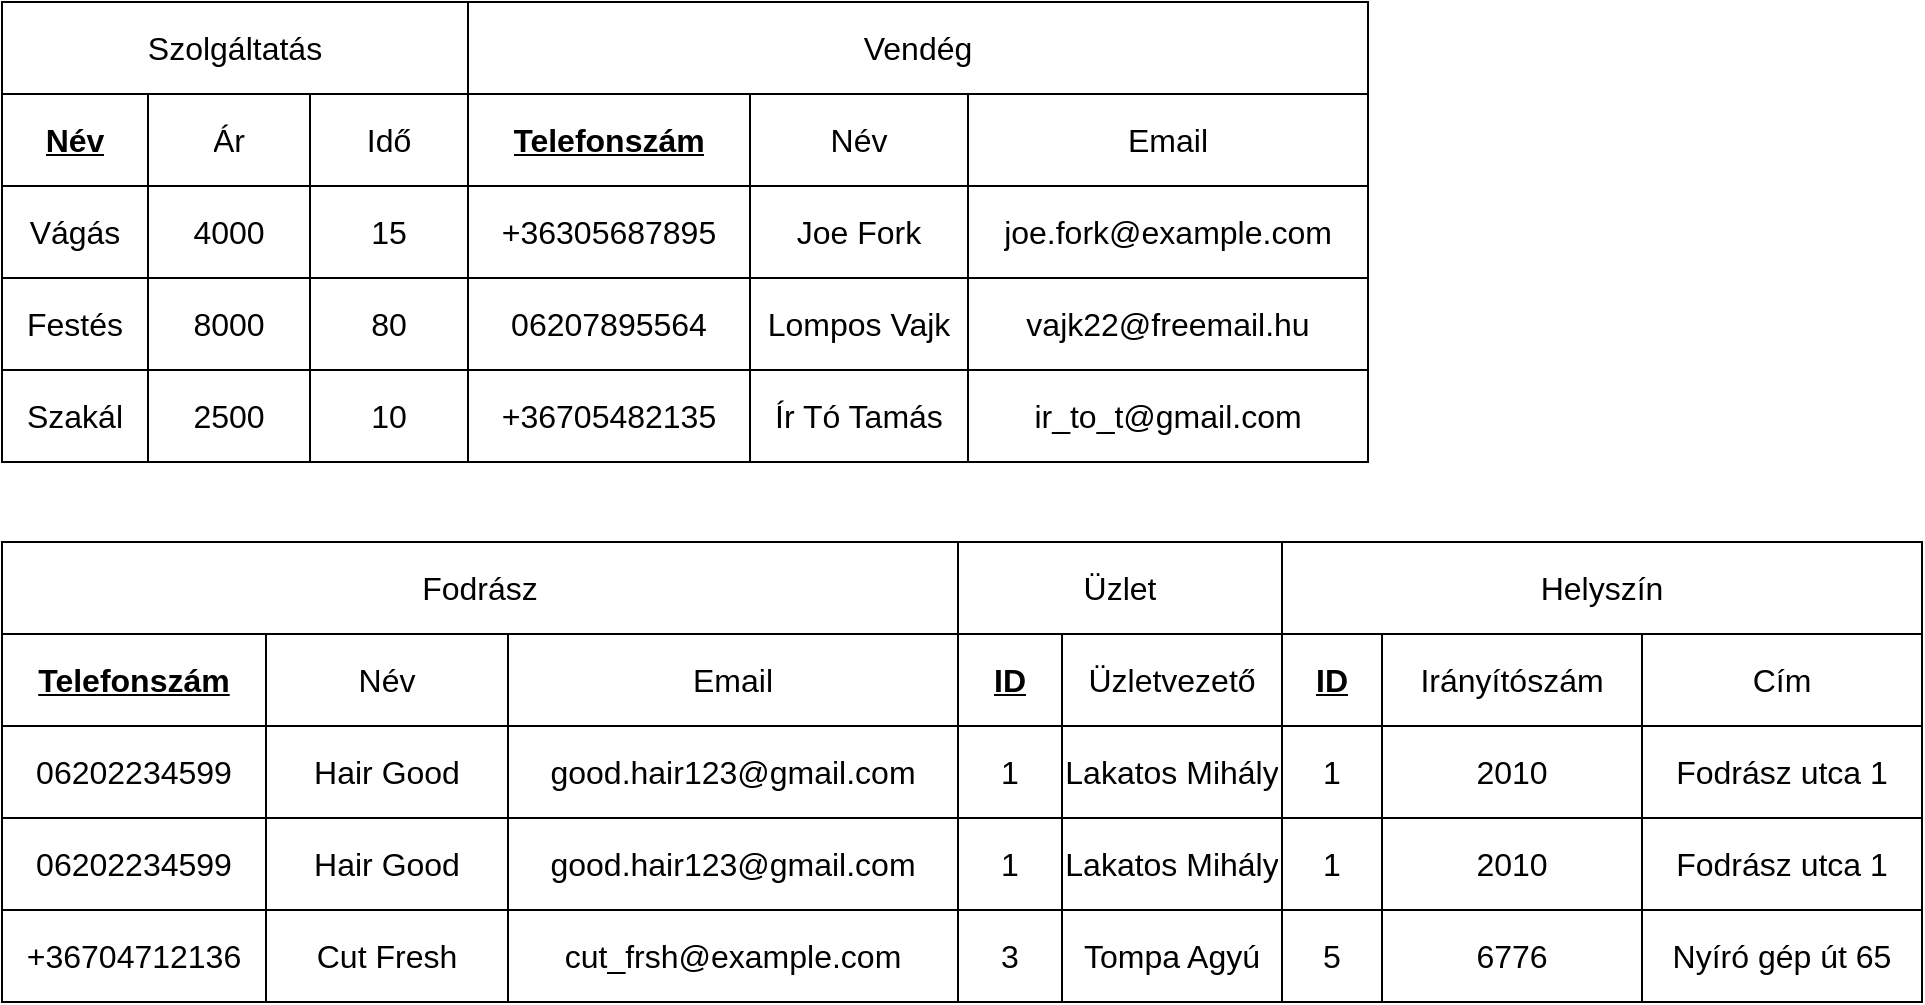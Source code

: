 <mxfile version="24.0.1" type="device">
  <diagram name="1 oldal" id="C5mM9t9S9vKZNekjGaQv">
    <mxGraphModel dx="1434" dy="780" grid="1" gridSize="10" guides="1" tooltips="1" connect="1" arrows="1" fold="1" page="1" pageScale="1" pageWidth="827" pageHeight="1169" math="0" shadow="0">
      <root>
        <mxCell id="0" />
        <mxCell id="1" parent="0" />
        <mxCell id="W2F9Ag2gKUDfvIickAQq-2" value="" style="shape=table;startSize=0;container=1;collapsible=0;childLayout=tableLayout;fontSize=16;" parent="1" vertex="1">
          <mxGeometry x="37" y="50" width="683" height="230" as="geometry" />
        </mxCell>
        <mxCell id="W2F9Ag2gKUDfvIickAQq-3" value="" style="shape=tableRow;horizontal=0;startSize=0;swimlaneHead=0;swimlaneBody=0;strokeColor=inherit;top=0;left=0;bottom=0;right=0;collapsible=0;dropTarget=0;fillColor=none;points=[[0,0.5],[1,0.5]];portConstraint=eastwest;fontSize=16;" parent="W2F9Ag2gKUDfvIickAQq-2" vertex="1">
          <mxGeometry width="683" height="46" as="geometry" />
        </mxCell>
        <mxCell id="W2F9Ag2gKUDfvIickAQq-4" value="Szolgáltatás" style="shape=partialRectangle;html=1;whiteSpace=wrap;connectable=0;strokeColor=inherit;overflow=hidden;fillColor=none;top=0;left=0;bottom=0;right=0;pointerEvents=1;fontSize=16;rowspan=1;colspan=3;" parent="W2F9Ag2gKUDfvIickAQq-3" vertex="1">
          <mxGeometry width="233" height="46" as="geometry">
            <mxRectangle width="73" height="46" as="alternateBounds" />
          </mxGeometry>
        </mxCell>
        <mxCell id="W2F9Ag2gKUDfvIickAQq-5" value="" style="shape=partialRectangle;html=1;whiteSpace=wrap;connectable=0;strokeColor=inherit;overflow=hidden;fillColor=none;top=0;left=0;bottom=0;right=0;pointerEvents=1;fontSize=16;" parent="W2F9Ag2gKUDfvIickAQq-3" vertex="1" visible="0">
          <mxGeometry x="73" width="81" height="46" as="geometry">
            <mxRectangle width="81" height="46" as="alternateBounds" />
          </mxGeometry>
        </mxCell>
        <mxCell id="W2F9Ag2gKUDfvIickAQq-6" value="" style="shape=partialRectangle;html=1;whiteSpace=wrap;connectable=0;strokeColor=inherit;overflow=hidden;fillColor=none;top=0;left=0;bottom=0;right=0;pointerEvents=1;fontSize=16;" parent="W2F9Ag2gKUDfvIickAQq-3" vertex="1" visible="0">
          <mxGeometry x="154" width="79" height="46" as="geometry">
            <mxRectangle width="79" height="46" as="alternateBounds" />
          </mxGeometry>
        </mxCell>
        <mxCell id="W2F9Ag2gKUDfvIickAQq-7" value="Vendég" style="shape=partialRectangle;html=1;whiteSpace=wrap;connectable=0;strokeColor=inherit;overflow=hidden;fillColor=none;top=0;left=0;bottom=0;right=0;pointerEvents=1;fontSize=16;rowspan=1;colspan=3;" parent="W2F9Ag2gKUDfvIickAQq-3" vertex="1">
          <mxGeometry x="233" width="450" height="46" as="geometry">
            <mxRectangle width="141" height="46" as="alternateBounds" />
          </mxGeometry>
        </mxCell>
        <mxCell id="W2F9Ag2gKUDfvIickAQq-8" style="shape=partialRectangle;html=1;whiteSpace=wrap;connectable=0;strokeColor=inherit;overflow=hidden;fillColor=none;top=0;left=0;bottom=0;right=0;pointerEvents=1;fontSize=16;" parent="W2F9Ag2gKUDfvIickAQq-3" vertex="1" visible="0">
          <mxGeometry x="374" width="109" height="46" as="geometry">
            <mxRectangle width="109" height="46" as="alternateBounds" />
          </mxGeometry>
        </mxCell>
        <mxCell id="W2F9Ag2gKUDfvIickAQq-9" style="shape=partialRectangle;html=1;whiteSpace=wrap;connectable=0;strokeColor=inherit;overflow=hidden;fillColor=none;top=0;left=0;bottom=0;right=0;pointerEvents=1;fontSize=16;" parent="W2F9Ag2gKUDfvIickAQq-3" vertex="1" visible="0">
          <mxGeometry x="483" width="200" height="46" as="geometry">
            <mxRectangle width="200" height="46" as="alternateBounds" />
          </mxGeometry>
        </mxCell>
        <mxCell id="W2F9Ag2gKUDfvIickAQq-10" value="" style="shape=tableRow;horizontal=0;startSize=0;swimlaneHead=0;swimlaneBody=0;strokeColor=inherit;top=0;left=0;bottom=0;right=0;collapsible=0;dropTarget=0;fillColor=none;points=[[0,0.5],[1,0.5]];portConstraint=eastwest;fontSize=16;" parent="W2F9Ag2gKUDfvIickAQq-2" vertex="1">
          <mxGeometry y="46" width="683" height="46" as="geometry" />
        </mxCell>
        <mxCell id="W2F9Ag2gKUDfvIickAQq-11" value="&lt;b&gt;&lt;u&gt;Név&lt;/u&gt;&lt;/b&gt;" style="shape=partialRectangle;html=1;whiteSpace=wrap;connectable=0;strokeColor=inherit;overflow=hidden;fillColor=none;top=0;left=0;bottom=0;right=0;pointerEvents=1;fontSize=16;" parent="W2F9Ag2gKUDfvIickAQq-10" vertex="1">
          <mxGeometry width="73" height="46" as="geometry">
            <mxRectangle width="73" height="46" as="alternateBounds" />
          </mxGeometry>
        </mxCell>
        <mxCell id="W2F9Ag2gKUDfvIickAQq-12" value="Ár" style="shape=partialRectangle;html=1;whiteSpace=wrap;connectable=0;strokeColor=inherit;overflow=hidden;fillColor=none;top=0;left=0;bottom=0;right=0;pointerEvents=1;fontSize=16;" parent="W2F9Ag2gKUDfvIickAQq-10" vertex="1">
          <mxGeometry x="73" width="81" height="46" as="geometry">
            <mxRectangle width="81" height="46" as="alternateBounds" />
          </mxGeometry>
        </mxCell>
        <mxCell id="W2F9Ag2gKUDfvIickAQq-13" value="Idő" style="shape=partialRectangle;html=1;whiteSpace=wrap;connectable=0;strokeColor=inherit;overflow=hidden;fillColor=none;top=0;left=0;bottom=0;right=0;pointerEvents=1;fontSize=16;" parent="W2F9Ag2gKUDfvIickAQq-10" vertex="1">
          <mxGeometry x="154" width="79" height="46" as="geometry">
            <mxRectangle width="79" height="46" as="alternateBounds" />
          </mxGeometry>
        </mxCell>
        <mxCell id="W2F9Ag2gKUDfvIickAQq-14" value="&lt;b&gt;&lt;u&gt;Telefonszám&lt;/u&gt;&lt;/b&gt;" style="shape=partialRectangle;html=1;whiteSpace=wrap;connectable=0;strokeColor=inherit;overflow=hidden;fillColor=none;top=0;left=0;bottom=0;right=0;pointerEvents=1;fontSize=16;" parent="W2F9Ag2gKUDfvIickAQq-10" vertex="1">
          <mxGeometry x="233" width="141" height="46" as="geometry">
            <mxRectangle width="141" height="46" as="alternateBounds" />
          </mxGeometry>
        </mxCell>
        <mxCell id="W2F9Ag2gKUDfvIickAQq-15" value="Név" style="shape=partialRectangle;html=1;whiteSpace=wrap;connectable=0;strokeColor=inherit;overflow=hidden;fillColor=none;top=0;left=0;bottom=0;right=0;pointerEvents=1;fontSize=16;" parent="W2F9Ag2gKUDfvIickAQq-10" vertex="1">
          <mxGeometry x="374" width="109" height="46" as="geometry">
            <mxRectangle width="109" height="46" as="alternateBounds" />
          </mxGeometry>
        </mxCell>
        <mxCell id="W2F9Ag2gKUDfvIickAQq-16" value="Email" style="shape=partialRectangle;html=1;whiteSpace=wrap;connectable=0;strokeColor=inherit;overflow=hidden;fillColor=none;top=0;left=0;bottom=0;right=0;pointerEvents=1;fontSize=16;" parent="W2F9Ag2gKUDfvIickAQq-10" vertex="1">
          <mxGeometry x="483" width="200" height="46" as="geometry">
            <mxRectangle width="200" height="46" as="alternateBounds" />
          </mxGeometry>
        </mxCell>
        <mxCell id="W2F9Ag2gKUDfvIickAQq-17" value="" style="shape=tableRow;horizontal=0;startSize=0;swimlaneHead=0;swimlaneBody=0;strokeColor=inherit;top=0;left=0;bottom=0;right=0;collapsible=0;dropTarget=0;fillColor=none;points=[[0,0.5],[1,0.5]];portConstraint=eastwest;fontSize=16;" parent="W2F9Ag2gKUDfvIickAQq-2" vertex="1">
          <mxGeometry y="92" width="683" height="46" as="geometry" />
        </mxCell>
        <mxCell id="W2F9Ag2gKUDfvIickAQq-18" value="Vágás" style="shape=partialRectangle;html=1;whiteSpace=wrap;connectable=0;strokeColor=inherit;overflow=hidden;fillColor=none;top=0;left=0;bottom=0;right=0;pointerEvents=1;fontSize=16;" parent="W2F9Ag2gKUDfvIickAQq-17" vertex="1">
          <mxGeometry width="73" height="46" as="geometry">
            <mxRectangle width="73" height="46" as="alternateBounds" />
          </mxGeometry>
        </mxCell>
        <mxCell id="W2F9Ag2gKUDfvIickAQq-19" value="4000" style="shape=partialRectangle;html=1;whiteSpace=wrap;connectable=0;strokeColor=inherit;overflow=hidden;fillColor=none;top=0;left=0;bottom=0;right=0;pointerEvents=1;fontSize=16;" parent="W2F9Ag2gKUDfvIickAQq-17" vertex="1">
          <mxGeometry x="73" width="81" height="46" as="geometry">
            <mxRectangle width="81" height="46" as="alternateBounds" />
          </mxGeometry>
        </mxCell>
        <mxCell id="W2F9Ag2gKUDfvIickAQq-20" value="15" style="shape=partialRectangle;html=1;whiteSpace=wrap;connectable=0;strokeColor=inherit;overflow=hidden;fillColor=none;top=0;left=0;bottom=0;right=0;pointerEvents=1;fontSize=16;" parent="W2F9Ag2gKUDfvIickAQq-17" vertex="1">
          <mxGeometry x="154" width="79" height="46" as="geometry">
            <mxRectangle width="79" height="46" as="alternateBounds" />
          </mxGeometry>
        </mxCell>
        <mxCell id="W2F9Ag2gKUDfvIickAQq-21" value="+36305687895" style="shape=partialRectangle;html=1;whiteSpace=wrap;connectable=0;strokeColor=inherit;overflow=hidden;fillColor=none;top=0;left=0;bottom=0;right=0;pointerEvents=1;fontSize=16;" parent="W2F9Ag2gKUDfvIickAQq-17" vertex="1">
          <mxGeometry x="233" width="141" height="46" as="geometry">
            <mxRectangle width="141" height="46" as="alternateBounds" />
          </mxGeometry>
        </mxCell>
        <mxCell id="W2F9Ag2gKUDfvIickAQq-22" value="Joe Fork" style="shape=partialRectangle;html=1;whiteSpace=wrap;connectable=0;strokeColor=inherit;overflow=hidden;fillColor=none;top=0;left=0;bottom=0;right=0;pointerEvents=1;fontSize=16;" parent="W2F9Ag2gKUDfvIickAQq-17" vertex="1">
          <mxGeometry x="374" width="109" height="46" as="geometry">
            <mxRectangle width="109" height="46" as="alternateBounds" />
          </mxGeometry>
        </mxCell>
        <mxCell id="W2F9Ag2gKUDfvIickAQq-23" value="joe.fork@example.com" style="shape=partialRectangle;html=1;whiteSpace=wrap;connectable=0;strokeColor=inherit;overflow=hidden;fillColor=none;top=0;left=0;bottom=0;right=0;pointerEvents=1;fontSize=16;" parent="W2F9Ag2gKUDfvIickAQq-17" vertex="1">
          <mxGeometry x="483" width="200" height="46" as="geometry">
            <mxRectangle width="200" height="46" as="alternateBounds" />
          </mxGeometry>
        </mxCell>
        <mxCell id="W2F9Ag2gKUDfvIickAQq-24" style="shape=tableRow;horizontal=0;startSize=0;swimlaneHead=0;swimlaneBody=0;strokeColor=inherit;top=0;left=0;bottom=0;right=0;collapsible=0;dropTarget=0;fillColor=none;points=[[0,0.5],[1,0.5]];portConstraint=eastwest;fontSize=16;" parent="W2F9Ag2gKUDfvIickAQq-2" vertex="1">
          <mxGeometry y="138" width="683" height="46" as="geometry" />
        </mxCell>
        <mxCell id="W2F9Ag2gKUDfvIickAQq-25" value="Festés" style="shape=partialRectangle;html=1;whiteSpace=wrap;connectable=0;strokeColor=inherit;overflow=hidden;fillColor=none;top=0;left=0;bottom=0;right=0;pointerEvents=1;fontSize=16;" parent="W2F9Ag2gKUDfvIickAQq-24" vertex="1">
          <mxGeometry width="73" height="46" as="geometry">
            <mxRectangle width="73" height="46" as="alternateBounds" />
          </mxGeometry>
        </mxCell>
        <mxCell id="W2F9Ag2gKUDfvIickAQq-26" value="8000" style="shape=partialRectangle;html=1;whiteSpace=wrap;connectable=0;strokeColor=inherit;overflow=hidden;fillColor=none;top=0;left=0;bottom=0;right=0;pointerEvents=1;fontSize=16;" parent="W2F9Ag2gKUDfvIickAQq-24" vertex="1">
          <mxGeometry x="73" width="81" height="46" as="geometry">
            <mxRectangle width="81" height="46" as="alternateBounds" />
          </mxGeometry>
        </mxCell>
        <mxCell id="W2F9Ag2gKUDfvIickAQq-27" value="80" style="shape=partialRectangle;html=1;whiteSpace=wrap;connectable=0;strokeColor=inherit;overflow=hidden;fillColor=none;top=0;left=0;bottom=0;right=0;pointerEvents=1;fontSize=16;" parent="W2F9Ag2gKUDfvIickAQq-24" vertex="1">
          <mxGeometry x="154" width="79" height="46" as="geometry">
            <mxRectangle width="79" height="46" as="alternateBounds" />
          </mxGeometry>
        </mxCell>
        <mxCell id="W2F9Ag2gKUDfvIickAQq-28" value="06207895564" style="shape=partialRectangle;html=1;whiteSpace=wrap;connectable=0;strokeColor=inherit;overflow=hidden;fillColor=none;top=0;left=0;bottom=0;right=0;pointerEvents=1;fontSize=16;" parent="W2F9Ag2gKUDfvIickAQq-24" vertex="1">
          <mxGeometry x="233" width="141" height="46" as="geometry">
            <mxRectangle width="141" height="46" as="alternateBounds" />
          </mxGeometry>
        </mxCell>
        <mxCell id="W2F9Ag2gKUDfvIickAQq-29" value="Lompos Vajk" style="shape=partialRectangle;html=1;whiteSpace=wrap;connectable=0;strokeColor=inherit;overflow=hidden;fillColor=none;top=0;left=0;bottom=0;right=0;pointerEvents=1;fontSize=16;" parent="W2F9Ag2gKUDfvIickAQq-24" vertex="1">
          <mxGeometry x="374" width="109" height="46" as="geometry">
            <mxRectangle width="109" height="46" as="alternateBounds" />
          </mxGeometry>
        </mxCell>
        <mxCell id="W2F9Ag2gKUDfvIickAQq-30" value="vajk22@freemail.hu" style="shape=partialRectangle;html=1;whiteSpace=wrap;connectable=0;strokeColor=inherit;overflow=hidden;fillColor=none;top=0;left=0;bottom=0;right=0;pointerEvents=1;fontSize=16;" parent="W2F9Ag2gKUDfvIickAQq-24" vertex="1">
          <mxGeometry x="483" width="200" height="46" as="geometry">
            <mxRectangle width="200" height="46" as="alternateBounds" />
          </mxGeometry>
        </mxCell>
        <mxCell id="W2F9Ag2gKUDfvIickAQq-31" style="shape=tableRow;horizontal=0;startSize=0;swimlaneHead=0;swimlaneBody=0;strokeColor=inherit;top=0;left=0;bottom=0;right=0;collapsible=0;dropTarget=0;fillColor=none;points=[[0,0.5],[1,0.5]];portConstraint=eastwest;fontSize=16;" parent="W2F9Ag2gKUDfvIickAQq-2" vertex="1">
          <mxGeometry y="184" width="683" height="46" as="geometry" />
        </mxCell>
        <mxCell id="W2F9Ag2gKUDfvIickAQq-32" value="Szakál" style="shape=partialRectangle;html=1;whiteSpace=wrap;connectable=0;strokeColor=inherit;overflow=hidden;fillColor=none;top=0;left=0;bottom=0;right=0;pointerEvents=1;fontSize=16;" parent="W2F9Ag2gKUDfvIickAQq-31" vertex="1">
          <mxGeometry width="73" height="46" as="geometry">
            <mxRectangle width="73" height="46" as="alternateBounds" />
          </mxGeometry>
        </mxCell>
        <mxCell id="W2F9Ag2gKUDfvIickAQq-33" value="2500" style="shape=partialRectangle;html=1;whiteSpace=wrap;connectable=0;strokeColor=inherit;overflow=hidden;fillColor=none;top=0;left=0;bottom=0;right=0;pointerEvents=1;fontSize=16;" parent="W2F9Ag2gKUDfvIickAQq-31" vertex="1">
          <mxGeometry x="73" width="81" height="46" as="geometry">
            <mxRectangle width="81" height="46" as="alternateBounds" />
          </mxGeometry>
        </mxCell>
        <mxCell id="W2F9Ag2gKUDfvIickAQq-34" value="10" style="shape=partialRectangle;html=1;whiteSpace=wrap;connectable=0;strokeColor=inherit;overflow=hidden;fillColor=none;top=0;left=0;bottom=0;right=0;pointerEvents=1;fontSize=16;" parent="W2F9Ag2gKUDfvIickAQq-31" vertex="1">
          <mxGeometry x="154" width="79" height="46" as="geometry">
            <mxRectangle width="79" height="46" as="alternateBounds" />
          </mxGeometry>
        </mxCell>
        <mxCell id="W2F9Ag2gKUDfvIickAQq-35" value="+36705482135" style="shape=partialRectangle;html=1;whiteSpace=wrap;connectable=0;strokeColor=inherit;overflow=hidden;fillColor=none;top=0;left=0;bottom=0;right=0;pointerEvents=1;fontSize=16;" parent="W2F9Ag2gKUDfvIickAQq-31" vertex="1">
          <mxGeometry x="233" width="141" height="46" as="geometry">
            <mxRectangle width="141" height="46" as="alternateBounds" />
          </mxGeometry>
        </mxCell>
        <mxCell id="W2F9Ag2gKUDfvIickAQq-36" value="Ír Tó Tamás" style="shape=partialRectangle;html=1;whiteSpace=wrap;connectable=0;strokeColor=inherit;overflow=hidden;fillColor=none;top=0;left=0;bottom=0;right=0;pointerEvents=1;fontSize=16;" parent="W2F9Ag2gKUDfvIickAQq-31" vertex="1">
          <mxGeometry x="374" width="109" height="46" as="geometry">
            <mxRectangle width="109" height="46" as="alternateBounds" />
          </mxGeometry>
        </mxCell>
        <mxCell id="W2F9Ag2gKUDfvIickAQq-37" value="ir_to_t@gmail.com" style="shape=partialRectangle;html=1;whiteSpace=wrap;connectable=0;strokeColor=inherit;overflow=hidden;fillColor=none;top=0;left=0;bottom=0;right=0;pointerEvents=1;fontSize=16;" parent="W2F9Ag2gKUDfvIickAQq-31" vertex="1">
          <mxGeometry x="483" width="200" height="46" as="geometry">
            <mxRectangle width="200" height="46" as="alternateBounds" />
          </mxGeometry>
        </mxCell>
        <mxCell id="W2F9Ag2gKUDfvIickAQq-38" value="" style="shape=table;startSize=0;container=1;collapsible=0;childLayout=tableLayout;fontSize=16;" parent="1" vertex="1">
          <mxGeometry x="37" y="320" width="960" height="230" as="geometry" />
        </mxCell>
        <mxCell id="W2F9Ag2gKUDfvIickAQq-39" value="" style="shape=tableRow;horizontal=0;startSize=0;swimlaneHead=0;swimlaneBody=0;strokeColor=inherit;top=0;left=0;bottom=0;right=0;collapsible=0;dropTarget=0;fillColor=none;points=[[0,0.5],[1,0.5]];portConstraint=eastwest;fontSize=16;" parent="W2F9Ag2gKUDfvIickAQq-38" vertex="1">
          <mxGeometry width="960" height="46" as="geometry" />
        </mxCell>
        <mxCell id="W2F9Ag2gKUDfvIickAQq-40" value="Fodrász" style="shape=partialRectangle;html=1;whiteSpace=wrap;connectable=0;strokeColor=inherit;overflow=hidden;fillColor=none;top=0;left=0;bottom=0;right=0;pointerEvents=1;fontSize=16;rowspan=1;colspan=3;" parent="W2F9Ag2gKUDfvIickAQq-39" vertex="1">
          <mxGeometry width="478" height="46" as="geometry">
            <mxRectangle width="132" height="46" as="alternateBounds" />
          </mxGeometry>
        </mxCell>
        <mxCell id="W2F9Ag2gKUDfvIickAQq-41" value="" style="shape=partialRectangle;html=1;whiteSpace=wrap;connectable=0;strokeColor=inherit;overflow=hidden;fillColor=none;top=0;left=0;bottom=0;right=0;pointerEvents=1;fontSize=16;" parent="W2F9Ag2gKUDfvIickAQq-39" vertex="1" visible="0">
          <mxGeometry x="132" width="121" height="46" as="geometry">
            <mxRectangle width="121" height="46" as="alternateBounds" />
          </mxGeometry>
        </mxCell>
        <mxCell id="W2F9Ag2gKUDfvIickAQq-42" value="" style="shape=partialRectangle;html=1;whiteSpace=wrap;connectable=0;strokeColor=inherit;overflow=hidden;fillColor=none;top=0;left=0;bottom=0;right=0;pointerEvents=1;fontSize=16;" parent="W2F9Ag2gKUDfvIickAQq-39" vertex="1" visible="0">
          <mxGeometry x="253" width="225" height="46" as="geometry">
            <mxRectangle width="225" height="46" as="alternateBounds" />
          </mxGeometry>
        </mxCell>
        <mxCell id="W2F9Ag2gKUDfvIickAQq-43" value="Üzlet" style="shape=partialRectangle;html=1;whiteSpace=wrap;connectable=0;strokeColor=inherit;overflow=hidden;fillColor=none;top=0;left=0;bottom=0;right=0;pointerEvents=1;fontSize=16;rowspan=1;colspan=2;" parent="W2F9Ag2gKUDfvIickAQq-39" vertex="1">
          <mxGeometry x="478" width="162" height="46" as="geometry">
            <mxRectangle width="52" height="46" as="alternateBounds" />
          </mxGeometry>
        </mxCell>
        <mxCell id="W2F9Ag2gKUDfvIickAQq-44" style="shape=partialRectangle;html=1;whiteSpace=wrap;connectable=0;strokeColor=inherit;overflow=hidden;fillColor=none;top=0;left=0;bottom=0;right=0;pointerEvents=1;fontSize=16;" parent="W2F9Ag2gKUDfvIickAQq-39" vertex="1" visible="0">
          <mxGeometry x="530" width="110" height="46" as="geometry">
            <mxRectangle width="110" height="46" as="alternateBounds" />
          </mxGeometry>
        </mxCell>
        <mxCell id="W2F9Ag2gKUDfvIickAQq-45" value="Helyszín" style="shape=partialRectangle;html=1;whiteSpace=wrap;connectable=0;strokeColor=inherit;overflow=hidden;fillColor=none;top=0;left=0;bottom=0;right=0;pointerEvents=1;fontSize=16;rowspan=1;colspan=3;" parent="W2F9Ag2gKUDfvIickAQq-39" vertex="1">
          <mxGeometry x="640" width="320" height="46" as="geometry">
            <mxRectangle width="50" height="46" as="alternateBounds" />
          </mxGeometry>
        </mxCell>
        <mxCell id="W2F9Ag2gKUDfvIickAQq-46" style="shape=partialRectangle;html=1;whiteSpace=wrap;connectable=0;strokeColor=inherit;overflow=hidden;fillColor=none;top=0;left=0;bottom=0;right=0;pointerEvents=1;fontSize=16;" parent="W2F9Ag2gKUDfvIickAQq-39" vertex="1" visible="0">
          <mxGeometry x="690" width="130" height="46" as="geometry">
            <mxRectangle width="130" height="46" as="alternateBounds" />
          </mxGeometry>
        </mxCell>
        <mxCell id="W2F9Ag2gKUDfvIickAQq-47" style="shape=partialRectangle;html=1;whiteSpace=wrap;connectable=0;strokeColor=inherit;overflow=hidden;fillColor=none;top=0;left=0;bottom=0;right=0;pointerEvents=1;fontSize=16;" parent="W2F9Ag2gKUDfvIickAQq-39" vertex="1" visible="0">
          <mxGeometry x="820" width="140" height="46" as="geometry">
            <mxRectangle width="140" height="46" as="alternateBounds" />
          </mxGeometry>
        </mxCell>
        <mxCell id="W2F9Ag2gKUDfvIickAQq-48" value="" style="shape=tableRow;horizontal=0;startSize=0;swimlaneHead=0;swimlaneBody=0;strokeColor=inherit;top=0;left=0;bottom=0;right=0;collapsible=0;dropTarget=0;fillColor=none;points=[[0,0.5],[1,0.5]];portConstraint=eastwest;fontSize=16;" parent="W2F9Ag2gKUDfvIickAQq-38" vertex="1">
          <mxGeometry y="46" width="960" height="46" as="geometry" />
        </mxCell>
        <mxCell id="W2F9Ag2gKUDfvIickAQq-49" value="&lt;b&gt;&lt;u&gt;Telefonszám&lt;/u&gt;&lt;/b&gt;" style="shape=partialRectangle;html=1;whiteSpace=wrap;connectable=0;strokeColor=inherit;overflow=hidden;fillColor=none;top=0;left=0;bottom=0;right=0;pointerEvents=1;fontSize=16;" parent="W2F9Ag2gKUDfvIickAQq-48" vertex="1">
          <mxGeometry width="132" height="46" as="geometry">
            <mxRectangle width="132" height="46" as="alternateBounds" />
          </mxGeometry>
        </mxCell>
        <mxCell id="W2F9Ag2gKUDfvIickAQq-50" value="Név" style="shape=partialRectangle;html=1;whiteSpace=wrap;connectable=0;strokeColor=inherit;overflow=hidden;fillColor=none;top=0;left=0;bottom=0;right=0;pointerEvents=1;fontSize=16;" parent="W2F9Ag2gKUDfvIickAQq-48" vertex="1">
          <mxGeometry x="132" width="121" height="46" as="geometry">
            <mxRectangle width="121" height="46" as="alternateBounds" />
          </mxGeometry>
        </mxCell>
        <mxCell id="W2F9Ag2gKUDfvIickAQq-51" value="Email" style="shape=partialRectangle;html=1;whiteSpace=wrap;connectable=0;strokeColor=inherit;overflow=hidden;fillColor=none;top=0;left=0;bottom=0;right=0;pointerEvents=1;fontSize=16;" parent="W2F9Ag2gKUDfvIickAQq-48" vertex="1">
          <mxGeometry x="253" width="225" height="46" as="geometry">
            <mxRectangle width="225" height="46" as="alternateBounds" />
          </mxGeometry>
        </mxCell>
        <mxCell id="W2F9Ag2gKUDfvIickAQq-52" value="&lt;b&gt;&lt;u&gt;ID&lt;/u&gt;&lt;/b&gt;" style="shape=partialRectangle;html=1;whiteSpace=wrap;connectable=0;strokeColor=inherit;overflow=hidden;fillColor=none;top=0;left=0;bottom=0;right=0;pointerEvents=1;fontSize=16;" parent="W2F9Ag2gKUDfvIickAQq-48" vertex="1">
          <mxGeometry x="478" width="52" height="46" as="geometry">
            <mxRectangle width="52" height="46" as="alternateBounds" />
          </mxGeometry>
        </mxCell>
        <mxCell id="W2F9Ag2gKUDfvIickAQq-53" value="Üzletvezető" style="shape=partialRectangle;html=1;whiteSpace=wrap;connectable=0;strokeColor=inherit;overflow=hidden;fillColor=none;top=0;left=0;bottom=0;right=0;pointerEvents=1;fontSize=16;" parent="W2F9Ag2gKUDfvIickAQq-48" vertex="1">
          <mxGeometry x="530" width="110" height="46" as="geometry">
            <mxRectangle width="110" height="46" as="alternateBounds" />
          </mxGeometry>
        </mxCell>
        <mxCell id="W2F9Ag2gKUDfvIickAQq-54" value="&lt;b&gt;&lt;u&gt;ID&lt;/u&gt;&lt;/b&gt;" style="shape=partialRectangle;html=1;whiteSpace=wrap;connectable=0;strokeColor=inherit;overflow=hidden;fillColor=none;top=0;left=0;bottom=0;right=0;pointerEvents=1;fontSize=16;" parent="W2F9Ag2gKUDfvIickAQq-48" vertex="1">
          <mxGeometry x="640" width="50" height="46" as="geometry">
            <mxRectangle width="50" height="46" as="alternateBounds" />
          </mxGeometry>
        </mxCell>
        <mxCell id="W2F9Ag2gKUDfvIickAQq-55" value="Irányítószám" style="shape=partialRectangle;html=1;whiteSpace=wrap;connectable=0;strokeColor=inherit;overflow=hidden;fillColor=none;top=0;left=0;bottom=0;right=0;pointerEvents=1;fontSize=16;" parent="W2F9Ag2gKUDfvIickAQq-48" vertex="1">
          <mxGeometry x="690" width="130" height="46" as="geometry">
            <mxRectangle width="130" height="46" as="alternateBounds" />
          </mxGeometry>
        </mxCell>
        <mxCell id="W2F9Ag2gKUDfvIickAQq-56" value="Cím" style="shape=partialRectangle;html=1;whiteSpace=wrap;connectable=0;strokeColor=inherit;overflow=hidden;fillColor=none;top=0;left=0;bottom=0;right=0;pointerEvents=1;fontSize=16;" parent="W2F9Ag2gKUDfvIickAQq-48" vertex="1">
          <mxGeometry x="820" width="140" height="46" as="geometry">
            <mxRectangle width="140" height="46" as="alternateBounds" />
          </mxGeometry>
        </mxCell>
        <mxCell id="W2F9Ag2gKUDfvIickAQq-57" value="" style="shape=tableRow;horizontal=0;startSize=0;swimlaneHead=0;swimlaneBody=0;strokeColor=inherit;top=0;left=0;bottom=0;right=0;collapsible=0;dropTarget=0;fillColor=none;points=[[0,0.5],[1,0.5]];portConstraint=eastwest;fontSize=16;" parent="W2F9Ag2gKUDfvIickAQq-38" vertex="1">
          <mxGeometry y="92" width="960" height="46" as="geometry" />
        </mxCell>
        <mxCell id="W2F9Ag2gKUDfvIickAQq-58" value="06202234599" style="shape=partialRectangle;html=1;whiteSpace=wrap;connectable=0;strokeColor=inherit;overflow=hidden;fillColor=none;top=0;left=0;bottom=0;right=0;pointerEvents=1;fontSize=16;" parent="W2F9Ag2gKUDfvIickAQq-57" vertex="1">
          <mxGeometry width="132" height="46" as="geometry">
            <mxRectangle width="132" height="46" as="alternateBounds" />
          </mxGeometry>
        </mxCell>
        <mxCell id="W2F9Ag2gKUDfvIickAQq-59" value="Hair Good" style="shape=partialRectangle;html=1;whiteSpace=wrap;connectable=0;strokeColor=inherit;overflow=hidden;fillColor=none;top=0;left=0;bottom=0;right=0;pointerEvents=1;fontSize=16;" parent="W2F9Ag2gKUDfvIickAQq-57" vertex="1">
          <mxGeometry x="132" width="121" height="46" as="geometry">
            <mxRectangle width="121" height="46" as="alternateBounds" />
          </mxGeometry>
        </mxCell>
        <mxCell id="W2F9Ag2gKUDfvIickAQq-60" value="good.hair123@gmail.com" style="shape=partialRectangle;html=1;whiteSpace=wrap;connectable=0;strokeColor=inherit;overflow=hidden;fillColor=none;top=0;left=0;bottom=0;right=0;pointerEvents=1;fontSize=16;" parent="W2F9Ag2gKUDfvIickAQq-57" vertex="1">
          <mxGeometry x="253" width="225" height="46" as="geometry">
            <mxRectangle width="225" height="46" as="alternateBounds" />
          </mxGeometry>
        </mxCell>
        <mxCell id="W2F9Ag2gKUDfvIickAQq-61" value="1" style="shape=partialRectangle;html=1;whiteSpace=wrap;connectable=0;strokeColor=inherit;overflow=hidden;fillColor=none;top=0;left=0;bottom=0;right=0;pointerEvents=1;fontSize=16;" parent="W2F9Ag2gKUDfvIickAQq-57" vertex="1">
          <mxGeometry x="478" width="52" height="46" as="geometry">
            <mxRectangle width="52" height="46" as="alternateBounds" />
          </mxGeometry>
        </mxCell>
        <mxCell id="W2F9Ag2gKUDfvIickAQq-62" value="Lakatos Mihály" style="shape=partialRectangle;html=1;whiteSpace=wrap;connectable=0;strokeColor=inherit;overflow=hidden;fillColor=none;top=0;left=0;bottom=0;right=0;pointerEvents=1;fontSize=16;" parent="W2F9Ag2gKUDfvIickAQq-57" vertex="1">
          <mxGeometry x="530" width="110" height="46" as="geometry">
            <mxRectangle width="110" height="46" as="alternateBounds" />
          </mxGeometry>
        </mxCell>
        <mxCell id="W2F9Ag2gKUDfvIickAQq-63" value="1" style="shape=partialRectangle;html=1;whiteSpace=wrap;connectable=0;strokeColor=inherit;overflow=hidden;fillColor=none;top=0;left=0;bottom=0;right=0;pointerEvents=1;fontSize=16;" parent="W2F9Ag2gKUDfvIickAQq-57" vertex="1">
          <mxGeometry x="640" width="50" height="46" as="geometry">
            <mxRectangle width="50" height="46" as="alternateBounds" />
          </mxGeometry>
        </mxCell>
        <mxCell id="W2F9Ag2gKUDfvIickAQq-64" value="2010" style="shape=partialRectangle;html=1;whiteSpace=wrap;connectable=0;strokeColor=inherit;overflow=hidden;fillColor=none;top=0;left=0;bottom=0;right=0;pointerEvents=1;fontSize=16;" parent="W2F9Ag2gKUDfvIickAQq-57" vertex="1">
          <mxGeometry x="690" width="130" height="46" as="geometry">
            <mxRectangle width="130" height="46" as="alternateBounds" />
          </mxGeometry>
        </mxCell>
        <mxCell id="W2F9Ag2gKUDfvIickAQq-65" value="Fodrász utca 1" style="shape=partialRectangle;html=1;whiteSpace=wrap;connectable=0;strokeColor=inherit;overflow=hidden;fillColor=none;top=0;left=0;bottom=0;right=0;pointerEvents=1;fontSize=16;" parent="W2F9Ag2gKUDfvIickAQq-57" vertex="1">
          <mxGeometry x="820" width="140" height="46" as="geometry">
            <mxRectangle width="140" height="46" as="alternateBounds" />
          </mxGeometry>
        </mxCell>
        <mxCell id="W2F9Ag2gKUDfvIickAQq-66" style="shape=tableRow;horizontal=0;startSize=0;swimlaneHead=0;swimlaneBody=0;strokeColor=inherit;top=0;left=0;bottom=0;right=0;collapsible=0;dropTarget=0;fillColor=none;points=[[0,0.5],[1,0.5]];portConstraint=eastwest;fontSize=16;" parent="W2F9Ag2gKUDfvIickAQq-38" vertex="1">
          <mxGeometry y="138" width="960" height="46" as="geometry" />
        </mxCell>
        <mxCell id="W2F9Ag2gKUDfvIickAQq-67" value="06202234599" style="shape=partialRectangle;html=1;whiteSpace=wrap;connectable=0;strokeColor=inherit;overflow=hidden;fillColor=none;top=0;left=0;bottom=0;right=0;pointerEvents=1;fontSize=16;" parent="W2F9Ag2gKUDfvIickAQq-66" vertex="1">
          <mxGeometry width="132" height="46" as="geometry">
            <mxRectangle width="132" height="46" as="alternateBounds" />
          </mxGeometry>
        </mxCell>
        <mxCell id="W2F9Ag2gKUDfvIickAQq-68" value="Hair Good" style="shape=partialRectangle;html=1;whiteSpace=wrap;connectable=0;strokeColor=inherit;overflow=hidden;fillColor=none;top=0;left=0;bottom=0;right=0;pointerEvents=1;fontSize=16;" parent="W2F9Ag2gKUDfvIickAQq-66" vertex="1">
          <mxGeometry x="132" width="121" height="46" as="geometry">
            <mxRectangle width="121" height="46" as="alternateBounds" />
          </mxGeometry>
        </mxCell>
        <mxCell id="W2F9Ag2gKUDfvIickAQq-69" value="good.hair123@gmail.com" style="shape=partialRectangle;html=1;whiteSpace=wrap;connectable=0;strokeColor=inherit;overflow=hidden;fillColor=none;top=0;left=0;bottom=0;right=0;pointerEvents=1;fontSize=16;" parent="W2F9Ag2gKUDfvIickAQq-66" vertex="1">
          <mxGeometry x="253" width="225" height="46" as="geometry">
            <mxRectangle width="225" height="46" as="alternateBounds" />
          </mxGeometry>
        </mxCell>
        <mxCell id="W2F9Ag2gKUDfvIickAQq-70" value="1" style="shape=partialRectangle;html=1;whiteSpace=wrap;connectable=0;strokeColor=inherit;overflow=hidden;fillColor=none;top=0;left=0;bottom=0;right=0;pointerEvents=1;fontSize=16;" parent="W2F9Ag2gKUDfvIickAQq-66" vertex="1">
          <mxGeometry x="478" width="52" height="46" as="geometry">
            <mxRectangle width="52" height="46" as="alternateBounds" />
          </mxGeometry>
        </mxCell>
        <mxCell id="W2F9Ag2gKUDfvIickAQq-71" value="Lakatos Mihály" style="shape=partialRectangle;html=1;whiteSpace=wrap;connectable=0;strokeColor=inherit;overflow=hidden;fillColor=none;top=0;left=0;bottom=0;right=0;pointerEvents=1;fontSize=16;" parent="W2F9Ag2gKUDfvIickAQq-66" vertex="1">
          <mxGeometry x="530" width="110" height="46" as="geometry">
            <mxRectangle width="110" height="46" as="alternateBounds" />
          </mxGeometry>
        </mxCell>
        <mxCell id="W2F9Ag2gKUDfvIickAQq-72" value="1" style="shape=partialRectangle;html=1;whiteSpace=wrap;connectable=0;strokeColor=inherit;overflow=hidden;fillColor=none;top=0;left=0;bottom=0;right=0;pointerEvents=1;fontSize=16;" parent="W2F9Ag2gKUDfvIickAQq-66" vertex="1">
          <mxGeometry x="640" width="50" height="46" as="geometry">
            <mxRectangle width="50" height="46" as="alternateBounds" />
          </mxGeometry>
        </mxCell>
        <mxCell id="W2F9Ag2gKUDfvIickAQq-73" value="2010" style="shape=partialRectangle;html=1;whiteSpace=wrap;connectable=0;strokeColor=inherit;overflow=hidden;fillColor=none;top=0;left=0;bottom=0;right=0;pointerEvents=1;fontSize=16;" parent="W2F9Ag2gKUDfvIickAQq-66" vertex="1">
          <mxGeometry x="690" width="130" height="46" as="geometry">
            <mxRectangle width="130" height="46" as="alternateBounds" />
          </mxGeometry>
        </mxCell>
        <mxCell id="W2F9Ag2gKUDfvIickAQq-74" value="Fodrász utca 1" style="shape=partialRectangle;html=1;whiteSpace=wrap;connectable=0;strokeColor=inherit;overflow=hidden;fillColor=none;top=0;left=0;bottom=0;right=0;pointerEvents=1;fontSize=16;" parent="W2F9Ag2gKUDfvIickAQq-66" vertex="1">
          <mxGeometry x="820" width="140" height="46" as="geometry">
            <mxRectangle width="140" height="46" as="alternateBounds" />
          </mxGeometry>
        </mxCell>
        <mxCell id="W2F9Ag2gKUDfvIickAQq-75" style="shape=tableRow;horizontal=0;startSize=0;swimlaneHead=0;swimlaneBody=0;strokeColor=inherit;top=0;left=0;bottom=0;right=0;collapsible=0;dropTarget=0;fillColor=none;points=[[0,0.5],[1,0.5]];portConstraint=eastwest;fontSize=16;" parent="W2F9Ag2gKUDfvIickAQq-38" vertex="1">
          <mxGeometry y="184" width="960" height="46" as="geometry" />
        </mxCell>
        <mxCell id="W2F9Ag2gKUDfvIickAQq-76" value="+36704712136" style="shape=partialRectangle;html=1;whiteSpace=wrap;connectable=0;strokeColor=inherit;overflow=hidden;fillColor=none;top=0;left=0;bottom=0;right=0;pointerEvents=1;fontSize=16;" parent="W2F9Ag2gKUDfvIickAQq-75" vertex="1">
          <mxGeometry width="132" height="46" as="geometry">
            <mxRectangle width="132" height="46" as="alternateBounds" />
          </mxGeometry>
        </mxCell>
        <mxCell id="W2F9Ag2gKUDfvIickAQq-77" value="Cut Fresh" style="shape=partialRectangle;html=1;whiteSpace=wrap;connectable=0;strokeColor=inherit;overflow=hidden;fillColor=none;top=0;left=0;bottom=0;right=0;pointerEvents=1;fontSize=16;" parent="W2F9Ag2gKUDfvIickAQq-75" vertex="1">
          <mxGeometry x="132" width="121" height="46" as="geometry">
            <mxRectangle width="121" height="46" as="alternateBounds" />
          </mxGeometry>
        </mxCell>
        <mxCell id="W2F9Ag2gKUDfvIickAQq-78" value="cut_frsh@example.com" style="shape=partialRectangle;html=1;whiteSpace=wrap;connectable=0;strokeColor=inherit;overflow=hidden;fillColor=none;top=0;left=0;bottom=0;right=0;pointerEvents=1;fontSize=16;" parent="W2F9Ag2gKUDfvIickAQq-75" vertex="1">
          <mxGeometry x="253" width="225" height="46" as="geometry">
            <mxRectangle width="225" height="46" as="alternateBounds" />
          </mxGeometry>
        </mxCell>
        <mxCell id="W2F9Ag2gKUDfvIickAQq-79" value="3" style="shape=partialRectangle;html=1;whiteSpace=wrap;connectable=0;strokeColor=inherit;overflow=hidden;fillColor=none;top=0;left=0;bottom=0;right=0;pointerEvents=1;fontSize=16;" parent="W2F9Ag2gKUDfvIickAQq-75" vertex="1">
          <mxGeometry x="478" width="52" height="46" as="geometry">
            <mxRectangle width="52" height="46" as="alternateBounds" />
          </mxGeometry>
        </mxCell>
        <mxCell id="W2F9Ag2gKUDfvIickAQq-80" value="Tompa Agyú" style="shape=partialRectangle;html=1;whiteSpace=wrap;connectable=0;strokeColor=inherit;overflow=hidden;fillColor=none;top=0;left=0;bottom=0;right=0;pointerEvents=1;fontSize=16;" parent="W2F9Ag2gKUDfvIickAQq-75" vertex="1">
          <mxGeometry x="530" width="110" height="46" as="geometry">
            <mxRectangle width="110" height="46" as="alternateBounds" />
          </mxGeometry>
        </mxCell>
        <mxCell id="W2F9Ag2gKUDfvIickAQq-81" value="5" style="shape=partialRectangle;html=1;whiteSpace=wrap;connectable=0;strokeColor=inherit;overflow=hidden;fillColor=none;top=0;left=0;bottom=0;right=0;pointerEvents=1;fontSize=16;" parent="W2F9Ag2gKUDfvIickAQq-75" vertex="1">
          <mxGeometry x="640" width="50" height="46" as="geometry">
            <mxRectangle width="50" height="46" as="alternateBounds" />
          </mxGeometry>
        </mxCell>
        <mxCell id="W2F9Ag2gKUDfvIickAQq-82" value="6776" style="shape=partialRectangle;html=1;whiteSpace=wrap;connectable=0;strokeColor=inherit;overflow=hidden;fillColor=none;top=0;left=0;bottom=0;right=0;pointerEvents=1;fontSize=16;" parent="W2F9Ag2gKUDfvIickAQq-75" vertex="1">
          <mxGeometry x="690" width="130" height="46" as="geometry">
            <mxRectangle width="130" height="46" as="alternateBounds" />
          </mxGeometry>
        </mxCell>
        <mxCell id="W2F9Ag2gKUDfvIickAQq-83" value="Nyíró gép út 65" style="shape=partialRectangle;html=1;whiteSpace=wrap;connectable=0;strokeColor=inherit;overflow=hidden;fillColor=none;top=0;left=0;bottom=0;right=0;pointerEvents=1;fontSize=16;" parent="W2F9Ag2gKUDfvIickAQq-75" vertex="1">
          <mxGeometry x="820" width="140" height="46" as="geometry">
            <mxRectangle width="140" height="46" as="alternateBounds" />
          </mxGeometry>
        </mxCell>
      </root>
    </mxGraphModel>
  </diagram>
</mxfile>
